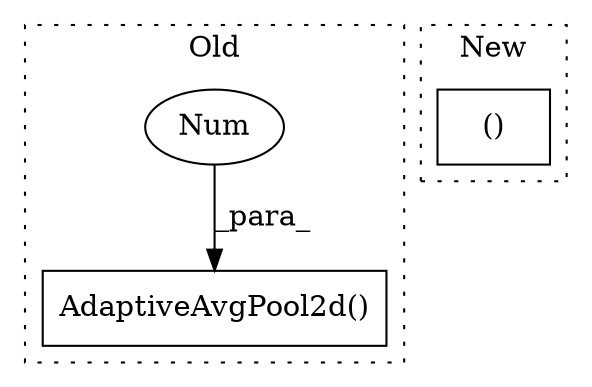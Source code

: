 digraph G {
subgraph cluster0 {
1 [label="AdaptiveAvgPool2d()" a="75" s="1383,1405" l="21,1" shape="box"];
3 [label="Num" a="76" s="1404" l="1" shape="ellipse"];
label = "Old";
style="dotted";
}
subgraph cluster1 {
2 [label="()" a="54" s="2156" l="26" shape="box"];
label = "New";
style="dotted";
}
3 -> 1 [label="_para_"];
}